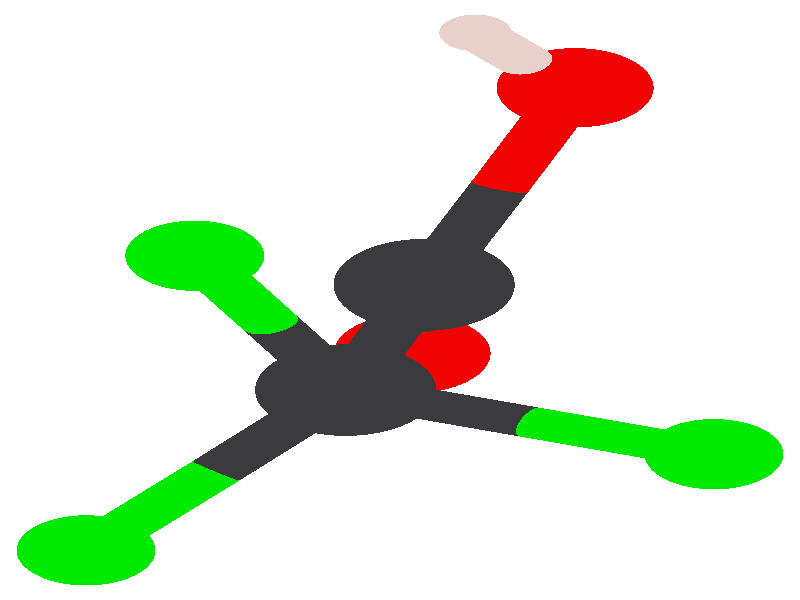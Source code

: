 #version 3.6;
#include "colors.inc"
#include "finish.inc"

global_settings {assumed_gamma 2.2 max_trace_level 6}
background {color White transmit 1.0}
camera {orthographic angle 0
  right -2.65*x up 3.93*y
  direction 50.00*z
  location <0,0,50.00> look_at <0,0,0>}


light_source {<  2.00,   3.00,  40.00> color White
  area_light <0.70, 0, 0>, <0, 0.70, 0>, 3, 3
  adaptive 1 jitter}
// no fog
#declare simple = finish {phong 0.7 ambient 0.4 diffuse 0.55}
#declare pale = finish {ambient 0.9 diffuse 0.30 roughness 0.001 specular 0.2 }
#declare intermediate = finish {ambient 0.4 diffuse 0.6 specular 0.1 roughness 0.04}
#declare vmd = finish {ambient 0.2 diffuse 0.80 phong 0.25 phong_size 10.0 specular 0.2 roughness 0.1}
#declare jmol = finish {ambient 0.4 diffuse 0.6 specular 1 roughness 0.001 metallic}
#declare ase2 = finish {ambient 0.2 brilliance 3 diffuse 0.6 metallic specular 0.7 roughness 0.04 reflection 0.15}
#declare ase3 = finish {ambient 0.4 brilliance 2 diffuse 0.6 metallic specular 1.0 roughness 0.001 reflection 0.0}
#declare glass = finish {ambient 0.4 diffuse 0.35 specular 1.0 roughness 0.001}
#declare glass2 = finish {ambient 0.3 diffuse 0.3 specular 1.0 reflection 0.25 roughness 0.001}
#declare Rcell = 0.050;
#declare Rbond = 0.100;

#macro atom(LOC, R, COL, TRANS, FIN)
  sphere{LOC, R texture{pigment{color COL transmit TRANS} finish{FIN}}}
#end
#macro constrain(LOC, R, COL, TRANS FIN)
union{torus{R, Rcell rotate 45*z texture{pigment{color COL transmit TRANS} finish{FIN}}}
     torus{R, Rcell rotate -45*z texture{pigment{color COL transmit TRANS} finish{FIN}}}
     translate LOC}
#end

// no cell vertices
atom(< -0.18,  -0.59,  -0.86>, 0.30, rgb <0.24, 0.24, 0.25>, 0.0, jmol) // #0
atom(<  0.08,   0.10,  -2.13>, 0.30, rgb <0.24, 0.24, 0.25>, 0.0, jmol) // #1
atom(<  0.04,  -0.35,  -3.21>, 0.26, rgb <0.94, 0.04, 0.04>, 0.0, jmol) // #2
atom(<  0.58,   1.39,  -1.87>, 0.26, rgb <0.94, 0.04, 0.04>, 0.0, jmol) // #3
atom(<  1.04,  -1.01,  -0.40>, 0.23, rgb <0.00, 0.91, 0.00>, 0.0, jmol) // #4
atom(< -0.68,   0.29,   0.00>, 0.23, rgb <0.00, 0.91, 0.00>, 0.0, jmol) // #5
atom(< -1.04,  -1.64,  -0.93>, 0.23, rgb <0.00, 0.91, 0.00>, 0.0, jmol) // #6
atom(<  0.25,   1.75,  -1.01>, 0.12, rgb <0.91, 0.81, 0.79>, 0.0, jmol) // #7
cylinder {< -0.18,  -0.59,  -0.86>, < -0.05,  -0.25,  -1.50>, Rbond texture{pigment {color rgb <0.24, 0.24, 0.25> transmit 0.0} finish{jmol}}}
cylinder {<  0.08,   0.10,  -2.13>, < -0.05,  -0.25,  -1.50>, Rbond texture{pigment {color rgb <0.24, 0.24, 0.25> transmit 0.0} finish{jmol}}}
cylinder {< -0.18,  -0.59,  -0.86>, <  0.43,  -0.80,  -0.63>, Rbond texture{pigment {color rgb <0.24, 0.24, 0.25> transmit 0.0} finish{jmol}}}
cylinder {<  1.04,  -1.01,  -0.40>, <  0.43,  -0.80,  -0.63>, Rbond texture{pigment {color rgb <0.00, 0.91, 0.00> transmit 0.0} finish{jmol}}}
cylinder {< -0.18,  -0.59,  -0.86>, < -0.43,  -0.15,  -0.43>, Rbond texture{pigment {color rgb <0.24, 0.24, 0.25> transmit 0.0} finish{jmol}}}
cylinder {< -0.68,   0.29,   0.00>, < -0.43,  -0.15,  -0.43>, Rbond texture{pigment {color rgb <0.00, 0.91, 0.00> transmit 0.0} finish{jmol}}}
cylinder {< -0.18,  -0.59,  -0.86>, < -0.61,  -1.12,  -0.89>, Rbond texture{pigment {color rgb <0.24, 0.24, 0.25> transmit 0.0} finish{jmol}}}
cylinder {< -1.04,  -1.64,  -0.93>, < -0.61,  -1.12,  -0.89>, Rbond texture{pigment {color rgb <0.00, 0.91, 0.00> transmit 0.0} finish{jmol}}}
cylinder {<  0.08,   0.10,  -2.13>, <  0.06,  -0.12,  -2.67>, Rbond texture{pigment {color rgb <0.24, 0.24, 0.25> transmit 0.0} finish{jmol}}}
cylinder {<  0.04,  -0.35,  -3.21>, <  0.06,  -0.12,  -2.67>, Rbond texture{pigment {color rgb <0.94, 0.04, 0.04> transmit 0.0} finish{jmol}}}
cylinder {<  0.08,   0.10,  -2.13>, <  0.33,   0.74,  -2.00>, Rbond texture{pigment {color rgb <0.24, 0.24, 0.25> transmit 0.0} finish{jmol}}}
cylinder {<  0.58,   1.39,  -1.87>, <  0.33,   0.74,  -2.00>, Rbond texture{pigment {color rgb <0.94, 0.04, 0.04> transmit 0.0} finish{jmol}}}
cylinder {<  0.58,   1.39,  -1.87>, <  0.41,   1.57,  -1.44>, Rbond texture{pigment {color rgb <0.94, 0.04, 0.04> transmit 0.0} finish{jmol}}}
cylinder {<  0.25,   1.75,  -1.01>, <  0.41,   1.57,  -1.44>, Rbond texture{pigment {color rgb <0.91, 0.81, 0.79> transmit 0.0} finish{jmol}}}
// no constraints
